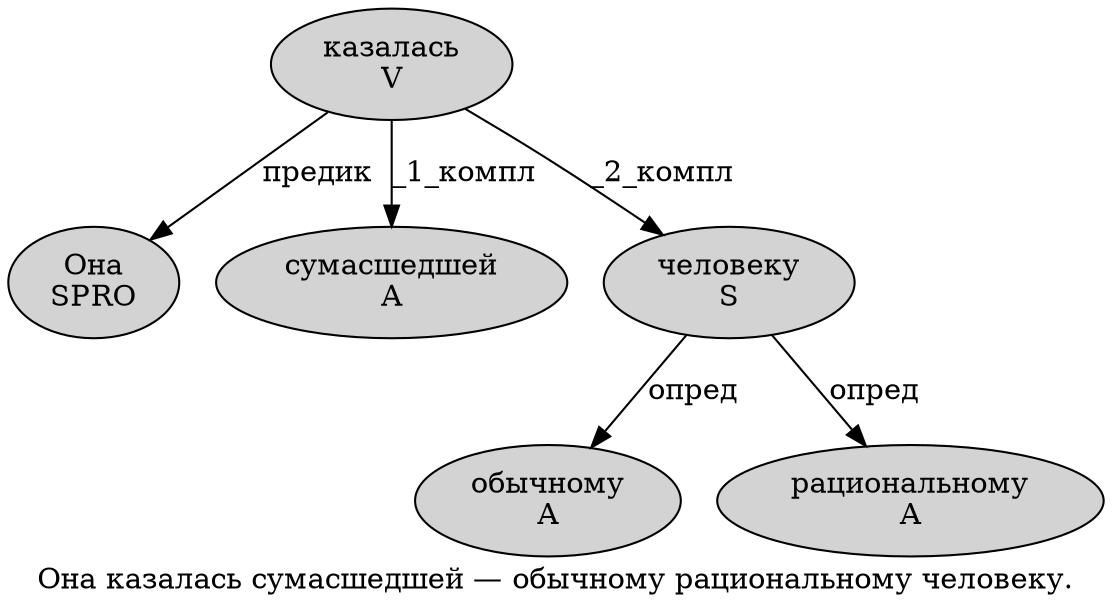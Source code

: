 digraph SENTENCE_1347 {
	graph [label="Она казалась сумасшедшей — обычному рациональному человеку."]
	node [style=filled]
		0 [label="Она
SPRO" color="" fillcolor=lightgray penwidth=1 shape=ellipse]
		1 [label="казалась
V" color="" fillcolor=lightgray penwidth=1 shape=ellipse]
		2 [label="сумасшедшей
A" color="" fillcolor=lightgray penwidth=1 shape=ellipse]
		4 [label="обычному
A" color="" fillcolor=lightgray penwidth=1 shape=ellipse]
		5 [label="рациональному
A" color="" fillcolor=lightgray penwidth=1 shape=ellipse]
		6 [label="человеку
S" color="" fillcolor=lightgray penwidth=1 shape=ellipse]
			1 -> 0 [label="предик"]
			1 -> 2 [label="_1_компл"]
			1 -> 6 [label="_2_компл"]
			6 -> 4 [label="опред"]
			6 -> 5 [label="опред"]
}